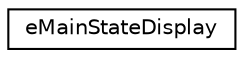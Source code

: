 digraph "Graphical Class Hierarchy"
{
 // LATEX_PDF_SIZE
  edge [fontname="Helvetica",fontsize="10",labelfontname="Helvetica",labelfontsize="10"];
  node [fontname="Helvetica",fontsize="10",shape=record];
  rankdir="LR";
  Node0 [label="eMainStateDisplay",height=0.2,width=0.4,color="black", fillcolor="white", style="filled",URL="$structe_main_state_display.html",tooltip="structure of the display status possible"];
}
